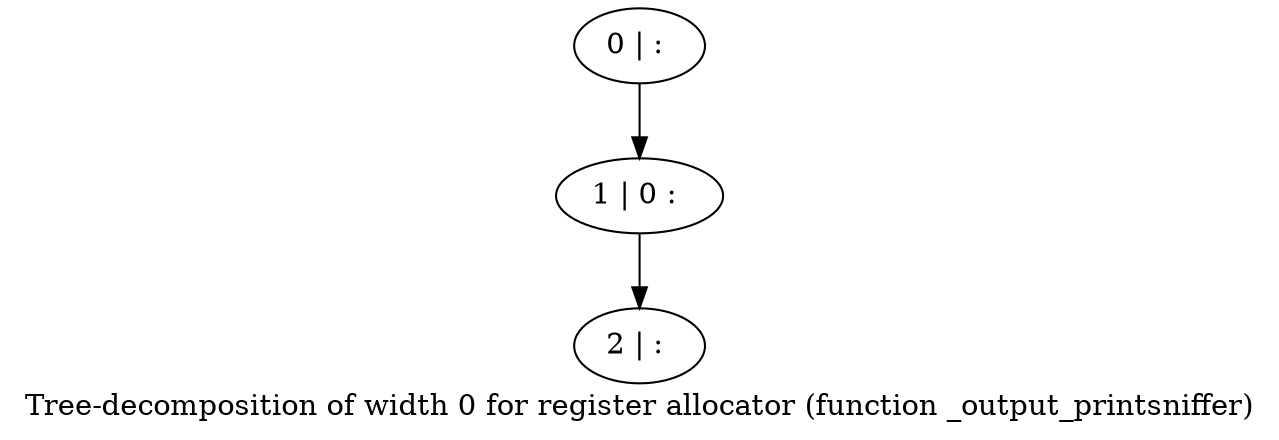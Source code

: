 digraph G {
graph [label="Tree-decomposition of width 0 for register allocator (function _output_printsniffer)"]
0[label="0 | : "];
1[label="1 | 0 : "];
2[label="2 | : "];
0->1 ;
1->2 ;
}
